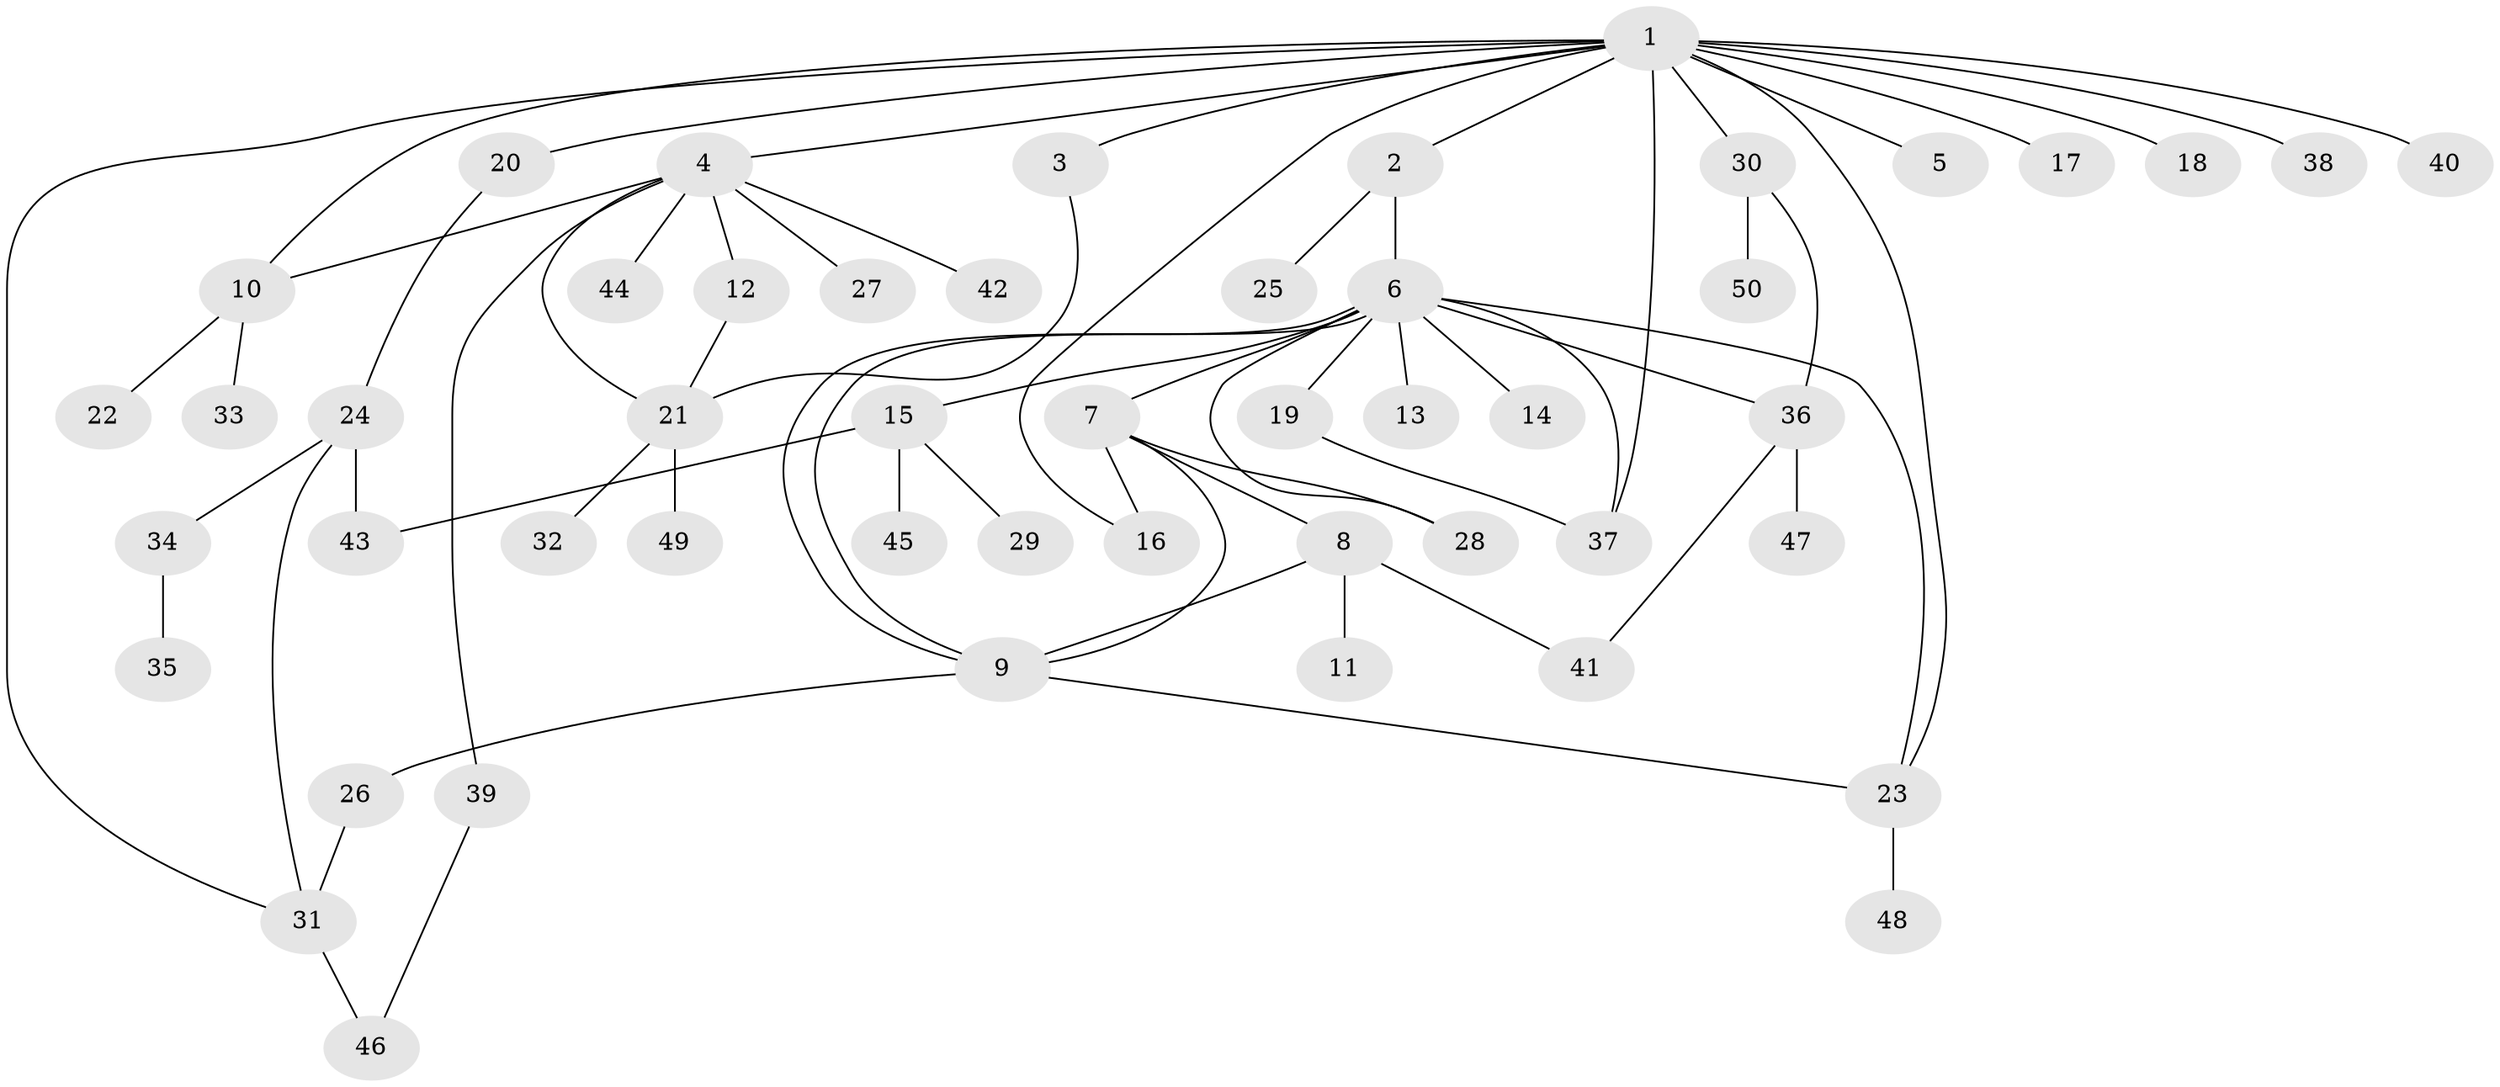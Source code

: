 // Generated by graph-tools (version 1.1) at 2025/35/03/09/25 02:35:28]
// undirected, 50 vertices, 67 edges
graph export_dot {
graph [start="1"]
  node [color=gray90,style=filled];
  1;
  2;
  3;
  4;
  5;
  6;
  7;
  8;
  9;
  10;
  11;
  12;
  13;
  14;
  15;
  16;
  17;
  18;
  19;
  20;
  21;
  22;
  23;
  24;
  25;
  26;
  27;
  28;
  29;
  30;
  31;
  32;
  33;
  34;
  35;
  36;
  37;
  38;
  39;
  40;
  41;
  42;
  43;
  44;
  45;
  46;
  47;
  48;
  49;
  50;
  1 -- 2;
  1 -- 3;
  1 -- 4;
  1 -- 5;
  1 -- 10;
  1 -- 16;
  1 -- 17;
  1 -- 18;
  1 -- 20;
  1 -- 23;
  1 -- 30;
  1 -- 31;
  1 -- 37;
  1 -- 38;
  1 -- 40;
  2 -- 6;
  2 -- 25;
  3 -- 21;
  4 -- 10;
  4 -- 12;
  4 -- 21;
  4 -- 27;
  4 -- 39;
  4 -- 42;
  4 -- 44;
  6 -- 7;
  6 -- 9;
  6 -- 9;
  6 -- 13;
  6 -- 14;
  6 -- 15;
  6 -- 19;
  6 -- 23;
  6 -- 28;
  6 -- 36;
  6 -- 37;
  7 -- 8;
  7 -- 9;
  7 -- 16;
  7 -- 28;
  8 -- 9;
  8 -- 11;
  8 -- 41;
  9 -- 23;
  9 -- 26;
  10 -- 22;
  10 -- 33;
  12 -- 21;
  15 -- 29;
  15 -- 43;
  15 -- 45;
  19 -- 37;
  20 -- 24;
  21 -- 32;
  21 -- 49;
  23 -- 48;
  24 -- 31;
  24 -- 34;
  24 -- 43;
  26 -- 31;
  30 -- 36;
  30 -- 50;
  31 -- 46;
  34 -- 35;
  36 -- 41;
  36 -- 47;
  39 -- 46;
}
